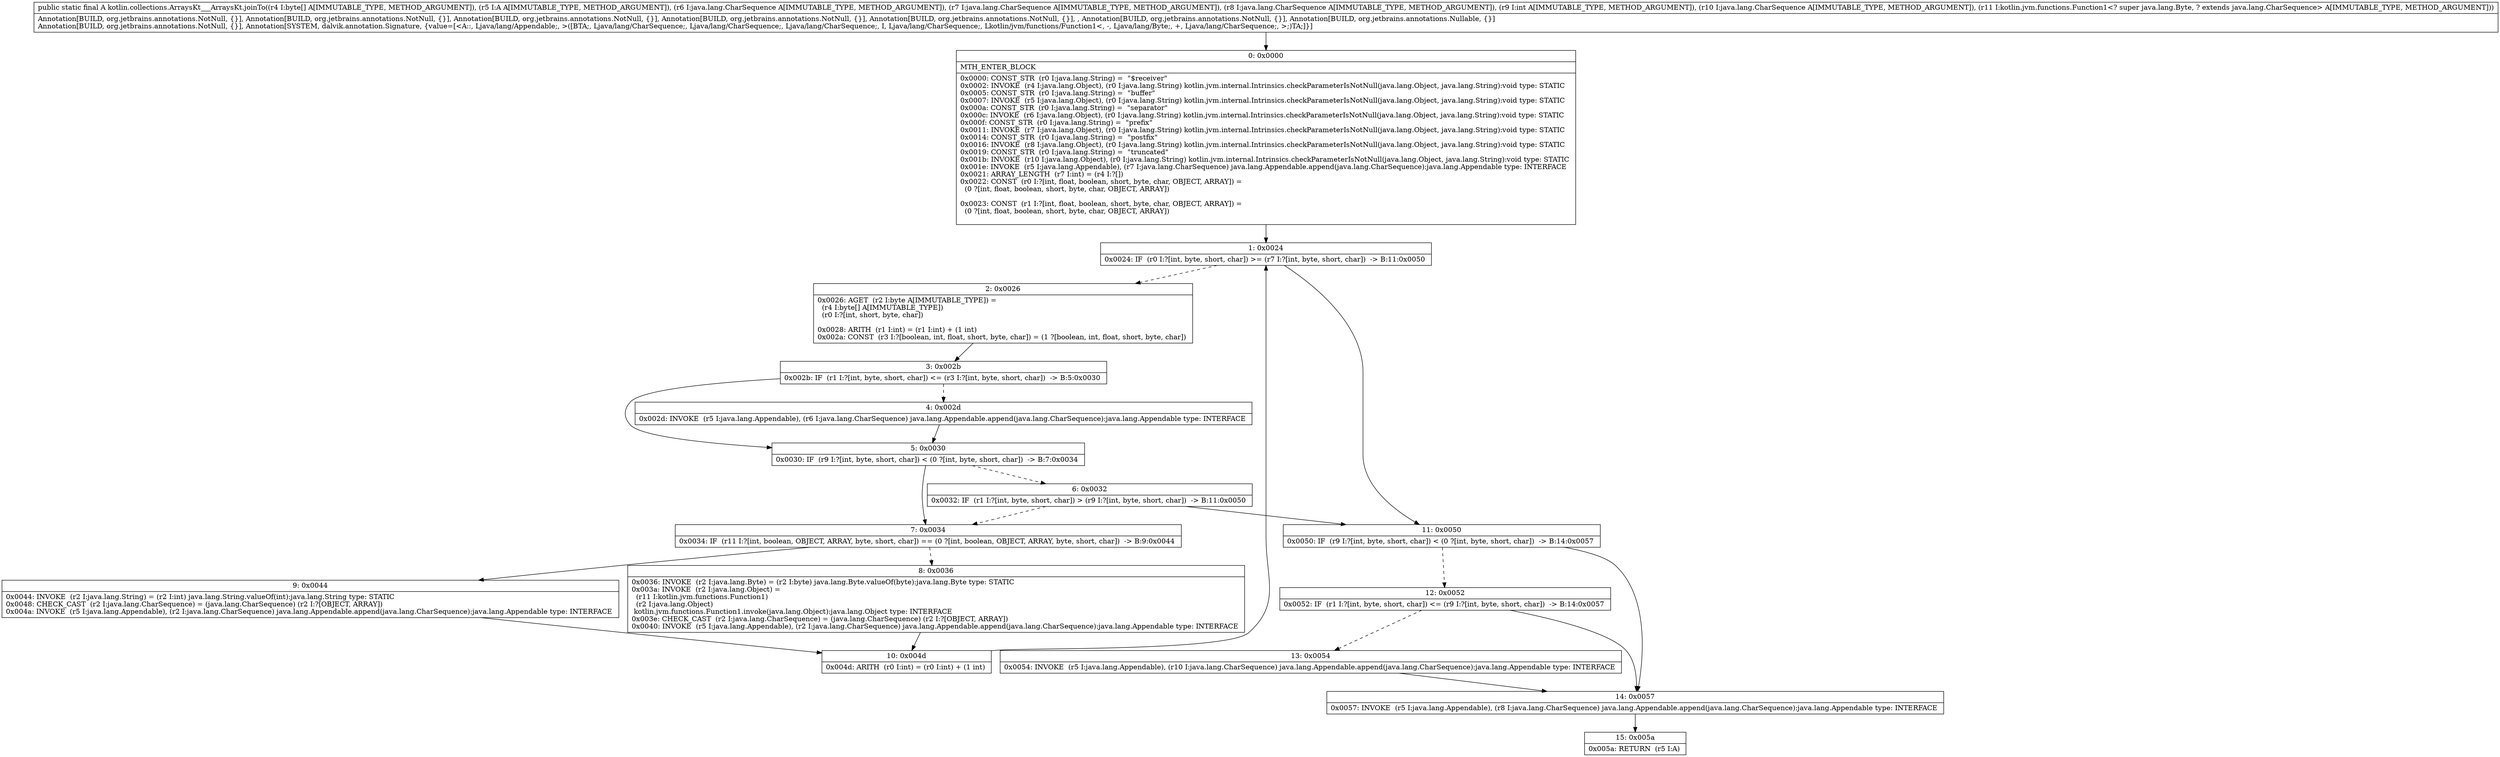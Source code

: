 digraph "CFG forkotlin.collections.ArraysKt___ArraysKt.joinTo([BLjava\/lang\/Appendable;Ljava\/lang\/CharSequence;Ljava\/lang\/CharSequence;Ljava\/lang\/CharSequence;ILjava\/lang\/CharSequence;Lkotlin\/jvm\/functions\/Function1;)Ljava\/lang\/Appendable;" {
Node_0 [shape=record,label="{0\:\ 0x0000|MTH_ENTER_BLOCK\l|0x0000: CONST_STR  (r0 I:java.lang.String) =  \"$receiver\" \l0x0002: INVOKE  (r4 I:java.lang.Object), (r0 I:java.lang.String) kotlin.jvm.internal.Intrinsics.checkParameterIsNotNull(java.lang.Object, java.lang.String):void type: STATIC \l0x0005: CONST_STR  (r0 I:java.lang.String) =  \"buffer\" \l0x0007: INVOKE  (r5 I:java.lang.Object), (r0 I:java.lang.String) kotlin.jvm.internal.Intrinsics.checkParameterIsNotNull(java.lang.Object, java.lang.String):void type: STATIC \l0x000a: CONST_STR  (r0 I:java.lang.String) =  \"separator\" \l0x000c: INVOKE  (r6 I:java.lang.Object), (r0 I:java.lang.String) kotlin.jvm.internal.Intrinsics.checkParameterIsNotNull(java.lang.Object, java.lang.String):void type: STATIC \l0x000f: CONST_STR  (r0 I:java.lang.String) =  \"prefix\" \l0x0011: INVOKE  (r7 I:java.lang.Object), (r0 I:java.lang.String) kotlin.jvm.internal.Intrinsics.checkParameterIsNotNull(java.lang.Object, java.lang.String):void type: STATIC \l0x0014: CONST_STR  (r0 I:java.lang.String) =  \"postfix\" \l0x0016: INVOKE  (r8 I:java.lang.Object), (r0 I:java.lang.String) kotlin.jvm.internal.Intrinsics.checkParameterIsNotNull(java.lang.Object, java.lang.String):void type: STATIC \l0x0019: CONST_STR  (r0 I:java.lang.String) =  \"truncated\" \l0x001b: INVOKE  (r10 I:java.lang.Object), (r0 I:java.lang.String) kotlin.jvm.internal.Intrinsics.checkParameterIsNotNull(java.lang.Object, java.lang.String):void type: STATIC \l0x001e: INVOKE  (r5 I:java.lang.Appendable), (r7 I:java.lang.CharSequence) java.lang.Appendable.append(java.lang.CharSequence):java.lang.Appendable type: INTERFACE \l0x0021: ARRAY_LENGTH  (r7 I:int) = (r4 I:?[]) \l0x0022: CONST  (r0 I:?[int, float, boolean, short, byte, char, OBJECT, ARRAY]) = \l  (0 ?[int, float, boolean, short, byte, char, OBJECT, ARRAY])\l \l0x0023: CONST  (r1 I:?[int, float, boolean, short, byte, char, OBJECT, ARRAY]) = \l  (0 ?[int, float, boolean, short, byte, char, OBJECT, ARRAY])\l \l}"];
Node_1 [shape=record,label="{1\:\ 0x0024|0x0024: IF  (r0 I:?[int, byte, short, char]) \>= (r7 I:?[int, byte, short, char])  \-\> B:11:0x0050 \l}"];
Node_2 [shape=record,label="{2\:\ 0x0026|0x0026: AGET  (r2 I:byte A[IMMUTABLE_TYPE]) = \l  (r4 I:byte[] A[IMMUTABLE_TYPE])\l  (r0 I:?[int, short, byte, char])\l \l0x0028: ARITH  (r1 I:int) = (r1 I:int) + (1 int) \l0x002a: CONST  (r3 I:?[boolean, int, float, short, byte, char]) = (1 ?[boolean, int, float, short, byte, char]) \l}"];
Node_3 [shape=record,label="{3\:\ 0x002b|0x002b: IF  (r1 I:?[int, byte, short, char]) \<= (r3 I:?[int, byte, short, char])  \-\> B:5:0x0030 \l}"];
Node_4 [shape=record,label="{4\:\ 0x002d|0x002d: INVOKE  (r5 I:java.lang.Appendable), (r6 I:java.lang.CharSequence) java.lang.Appendable.append(java.lang.CharSequence):java.lang.Appendable type: INTERFACE \l}"];
Node_5 [shape=record,label="{5\:\ 0x0030|0x0030: IF  (r9 I:?[int, byte, short, char]) \< (0 ?[int, byte, short, char])  \-\> B:7:0x0034 \l}"];
Node_6 [shape=record,label="{6\:\ 0x0032|0x0032: IF  (r1 I:?[int, byte, short, char]) \> (r9 I:?[int, byte, short, char])  \-\> B:11:0x0050 \l}"];
Node_7 [shape=record,label="{7\:\ 0x0034|0x0034: IF  (r11 I:?[int, boolean, OBJECT, ARRAY, byte, short, char]) == (0 ?[int, boolean, OBJECT, ARRAY, byte, short, char])  \-\> B:9:0x0044 \l}"];
Node_8 [shape=record,label="{8\:\ 0x0036|0x0036: INVOKE  (r2 I:java.lang.Byte) = (r2 I:byte) java.lang.Byte.valueOf(byte):java.lang.Byte type: STATIC \l0x003a: INVOKE  (r2 I:java.lang.Object) = \l  (r11 I:kotlin.jvm.functions.Function1)\l  (r2 I:java.lang.Object)\l kotlin.jvm.functions.Function1.invoke(java.lang.Object):java.lang.Object type: INTERFACE \l0x003e: CHECK_CAST  (r2 I:java.lang.CharSequence) = (java.lang.CharSequence) (r2 I:?[OBJECT, ARRAY]) \l0x0040: INVOKE  (r5 I:java.lang.Appendable), (r2 I:java.lang.CharSequence) java.lang.Appendable.append(java.lang.CharSequence):java.lang.Appendable type: INTERFACE \l}"];
Node_9 [shape=record,label="{9\:\ 0x0044|0x0044: INVOKE  (r2 I:java.lang.String) = (r2 I:int) java.lang.String.valueOf(int):java.lang.String type: STATIC \l0x0048: CHECK_CAST  (r2 I:java.lang.CharSequence) = (java.lang.CharSequence) (r2 I:?[OBJECT, ARRAY]) \l0x004a: INVOKE  (r5 I:java.lang.Appendable), (r2 I:java.lang.CharSequence) java.lang.Appendable.append(java.lang.CharSequence):java.lang.Appendable type: INTERFACE \l}"];
Node_10 [shape=record,label="{10\:\ 0x004d|0x004d: ARITH  (r0 I:int) = (r0 I:int) + (1 int) \l}"];
Node_11 [shape=record,label="{11\:\ 0x0050|0x0050: IF  (r9 I:?[int, byte, short, char]) \< (0 ?[int, byte, short, char])  \-\> B:14:0x0057 \l}"];
Node_12 [shape=record,label="{12\:\ 0x0052|0x0052: IF  (r1 I:?[int, byte, short, char]) \<= (r9 I:?[int, byte, short, char])  \-\> B:14:0x0057 \l}"];
Node_13 [shape=record,label="{13\:\ 0x0054|0x0054: INVOKE  (r5 I:java.lang.Appendable), (r10 I:java.lang.CharSequence) java.lang.Appendable.append(java.lang.CharSequence):java.lang.Appendable type: INTERFACE \l}"];
Node_14 [shape=record,label="{14\:\ 0x0057|0x0057: INVOKE  (r5 I:java.lang.Appendable), (r8 I:java.lang.CharSequence) java.lang.Appendable.append(java.lang.CharSequence):java.lang.Appendable type: INTERFACE \l}"];
Node_15 [shape=record,label="{15\:\ 0x005a|0x005a: RETURN  (r5 I:A) \l}"];
MethodNode[shape=record,label="{public static final A kotlin.collections.ArraysKt___ArraysKt.joinTo((r4 I:byte[] A[IMMUTABLE_TYPE, METHOD_ARGUMENT]), (r5 I:A A[IMMUTABLE_TYPE, METHOD_ARGUMENT]), (r6 I:java.lang.CharSequence A[IMMUTABLE_TYPE, METHOD_ARGUMENT]), (r7 I:java.lang.CharSequence A[IMMUTABLE_TYPE, METHOD_ARGUMENT]), (r8 I:java.lang.CharSequence A[IMMUTABLE_TYPE, METHOD_ARGUMENT]), (r9 I:int A[IMMUTABLE_TYPE, METHOD_ARGUMENT]), (r10 I:java.lang.CharSequence A[IMMUTABLE_TYPE, METHOD_ARGUMENT]), (r11 I:kotlin.jvm.functions.Function1\<? super java.lang.Byte, ? extends java.lang.CharSequence\> A[IMMUTABLE_TYPE, METHOD_ARGUMENT]))  | Annotation[BUILD, org.jetbrains.annotations.NotNull, \{\}], Annotation[BUILD, org.jetbrains.annotations.NotNull, \{\}], Annotation[BUILD, org.jetbrains.annotations.NotNull, \{\}], Annotation[BUILD, org.jetbrains.annotations.NotNull, \{\}], Annotation[BUILD, org.jetbrains.annotations.NotNull, \{\}], , Annotation[BUILD, org.jetbrains.annotations.NotNull, \{\}], Annotation[BUILD, org.jetbrains.annotations.Nullable, \{\}]\lAnnotation[BUILD, org.jetbrains.annotations.NotNull, \{\}], Annotation[SYSTEM, dalvik.annotation.Signature, \{value=[\<A::, Ljava\/lang\/Appendable;, \>([BTA;, Ljava\/lang\/CharSequence;, Ljava\/lang\/CharSequence;, Ljava\/lang\/CharSequence;, I, Ljava\/lang\/CharSequence;, Lkotlin\/jvm\/functions\/Function1\<, \-, Ljava\/lang\/Byte;, +, Ljava\/lang\/CharSequence;, \>;)TA;]\}]\l}"];
MethodNode -> Node_0;
Node_0 -> Node_1;
Node_1 -> Node_2[style=dashed];
Node_1 -> Node_11;
Node_2 -> Node_3;
Node_3 -> Node_4[style=dashed];
Node_3 -> Node_5;
Node_4 -> Node_5;
Node_5 -> Node_6[style=dashed];
Node_5 -> Node_7;
Node_6 -> Node_7[style=dashed];
Node_6 -> Node_11;
Node_7 -> Node_8[style=dashed];
Node_7 -> Node_9;
Node_8 -> Node_10;
Node_9 -> Node_10;
Node_10 -> Node_1;
Node_11 -> Node_12[style=dashed];
Node_11 -> Node_14;
Node_12 -> Node_13[style=dashed];
Node_12 -> Node_14;
Node_13 -> Node_14;
Node_14 -> Node_15;
}

